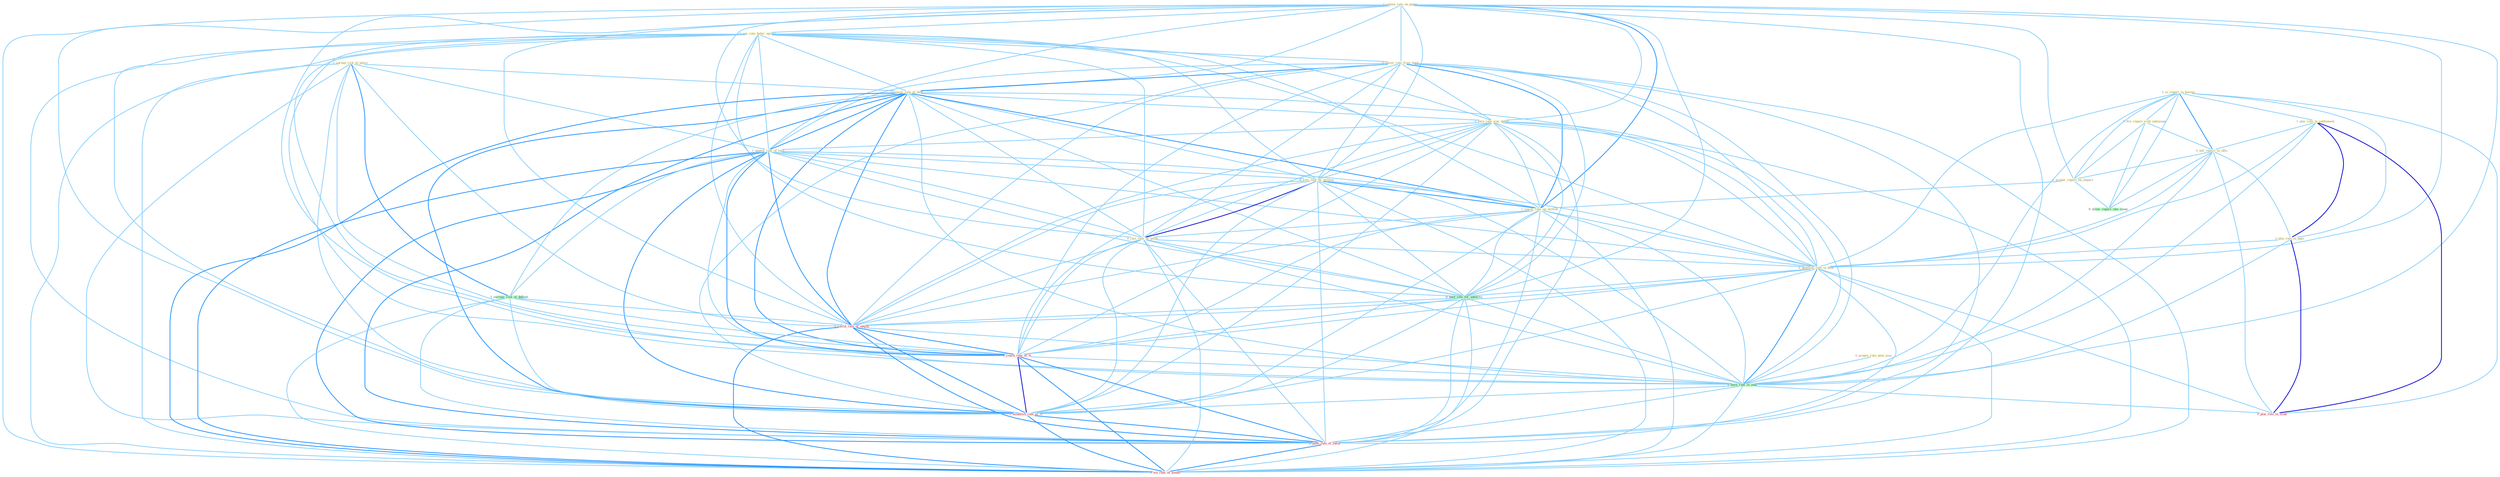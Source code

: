 Graph G{ 
    node
    [shape=polygon,style=filled,width=.5,height=.06,color="#BDFCC9",fixedsize=true,fontsize=4,
    fontcolor="#2f4f4f"];
    {node
    [color="#ffffe0", fontcolor="#8b7d6b"] "1_is_report_in_bureau " "1_spread_risk_of_polici " "0_file_report_with_entitynam " "1_retain_rate_on_paper " "0_eas_rate_befor_spring " "0_lower_rate_from_hold " "1_lower_rate_of_debt " "0_turn_rate_sinc_debut " "0_propos_rule_next_year " "1_plai_role_in_settlement " "0_tell_report_in_offic " "1_prepar_report_on_impact " "1_expect_rate_of_loan " "0_rais_rate_by_million " "1_lower_rate_on_million " "0_rais_rate_by_point " "1_plai_role_in_oper " "0_question_rate_in_hear "}
{node [color="#fff0f5", fontcolor="#b22222"] "1_calcul_rate_of_option " "1_reach_rate_of_% " "1_establish_rate_of_% " "0_plai_role_in_slide " "1_push_rate_of_inflat " "1_wa_rate_of_month "}
edge [color="#B0E2FF"];

	"1_is_report_in_bureau " -- "0_file_report_with_entitynam " [w="1", color="#87cefa" ];
	"1_is_report_in_bureau " -- "1_plai_role_in_settlement " [w="1", color="#87cefa" ];
	"1_is_report_in_bureau " -- "0_tell_report_in_offic " [w="2", color="#1e90ff" , len=0.8];
	"1_is_report_in_bureau " -- "1_prepar_report_on_impact " [w="1", color="#87cefa" ];
	"1_is_report_in_bureau " -- "1_plai_role_in_oper " [w="1", color="#87cefa" ];
	"1_is_report_in_bureau " -- "0_question_rate_in_hear " [w="1", color="#87cefa" ];
	"1_is_report_in_bureau " -- "0_allow_report_into_room " [w="1", color="#87cefa" ];
	"1_is_report_in_bureau " -- "0_have_rate_in_year " [w="1", color="#87cefa" ];
	"1_is_report_in_bureau " -- "0_plai_role_in_slide " [w="1", color="#87cefa" ];
	"1_spread_risk_of_polici " -- "1_lower_rate_of_debt " [w="1", color="#87cefa" ];
	"1_spread_risk_of_polici " -- "1_expect_rate_of_loan " [w="1", color="#87cefa" ];
	"1_spread_risk_of_polici " -- "1_increas_risk_of_default " [w="2", color="#1e90ff" , len=0.8];
	"1_spread_risk_of_polici " -- "1_calcul_rate_of_option " [w="1", color="#87cefa" ];
	"1_spread_risk_of_polici " -- "1_reach_rate_of_% " [w="1", color="#87cefa" ];
	"1_spread_risk_of_polici " -- "1_establish_rate_of_% " [w="1", color="#87cefa" ];
	"1_spread_risk_of_polici " -- "1_push_rate_of_inflat " [w="1", color="#87cefa" ];
	"1_spread_risk_of_polici " -- "1_wa_rate_of_month " [w="1", color="#87cefa" ];
	"0_file_report_with_entitynam " -- "0_tell_report_in_offic " [w="1", color="#87cefa" ];
	"0_file_report_with_entitynam " -- "1_prepar_report_on_impact " [w="1", color="#87cefa" ];
	"0_file_report_with_entitynam " -- "0_allow_report_into_room " [w="1", color="#87cefa" ];
	"1_retain_rate_on_paper " -- "0_eas_rate_befor_spring " [w="1", color="#87cefa" ];
	"1_retain_rate_on_paper " -- "0_lower_rate_from_hold " [w="1", color="#87cefa" ];
	"1_retain_rate_on_paper " -- "1_lower_rate_of_debt " [w="1", color="#87cefa" ];
	"1_retain_rate_on_paper " -- "0_turn_rate_sinc_debut " [w="1", color="#87cefa" ];
	"1_retain_rate_on_paper " -- "1_prepar_report_on_impact " [w="1", color="#87cefa" ];
	"1_retain_rate_on_paper " -- "1_expect_rate_of_loan " [w="1", color="#87cefa" ];
	"1_retain_rate_on_paper " -- "0_rais_rate_by_million " [w="1", color="#87cefa" ];
	"1_retain_rate_on_paper " -- "1_lower_rate_on_million " [w="2", color="#1e90ff" , len=0.8];
	"1_retain_rate_on_paper " -- "0_rais_rate_by_point " [w="1", color="#87cefa" ];
	"1_retain_rate_on_paper " -- "0_question_rate_in_hear " [w="1", color="#87cefa" ];
	"1_retain_rate_on_paper " -- "0_hold_rate_for_advertis " [w="1", color="#87cefa" ];
	"1_retain_rate_on_paper " -- "1_calcul_rate_of_option " [w="1", color="#87cefa" ];
	"1_retain_rate_on_paper " -- "1_reach_rate_of_% " [w="1", color="#87cefa" ];
	"1_retain_rate_on_paper " -- "0_have_rate_in_year " [w="1", color="#87cefa" ];
	"1_retain_rate_on_paper " -- "1_establish_rate_of_% " [w="1", color="#87cefa" ];
	"1_retain_rate_on_paper " -- "1_push_rate_of_inflat " [w="1", color="#87cefa" ];
	"1_retain_rate_on_paper " -- "1_wa_rate_of_month " [w="1", color="#87cefa" ];
	"0_eas_rate_befor_spring " -- "0_lower_rate_from_hold " [w="1", color="#87cefa" ];
	"0_eas_rate_befor_spring " -- "1_lower_rate_of_debt " [w="1", color="#87cefa" ];
	"0_eas_rate_befor_spring " -- "0_turn_rate_sinc_debut " [w="1", color="#87cefa" ];
	"0_eas_rate_befor_spring " -- "1_expect_rate_of_loan " [w="1", color="#87cefa" ];
	"0_eas_rate_befor_spring " -- "0_rais_rate_by_million " [w="1", color="#87cefa" ];
	"0_eas_rate_befor_spring " -- "1_lower_rate_on_million " [w="1", color="#87cefa" ];
	"0_eas_rate_befor_spring " -- "0_rais_rate_by_point " [w="1", color="#87cefa" ];
	"0_eas_rate_befor_spring " -- "0_question_rate_in_hear " [w="1", color="#87cefa" ];
	"0_eas_rate_befor_spring " -- "0_hold_rate_for_advertis " [w="1", color="#87cefa" ];
	"0_eas_rate_befor_spring " -- "1_calcul_rate_of_option " [w="1", color="#87cefa" ];
	"0_eas_rate_befor_spring " -- "1_reach_rate_of_% " [w="1", color="#87cefa" ];
	"0_eas_rate_befor_spring " -- "0_have_rate_in_year " [w="1", color="#87cefa" ];
	"0_eas_rate_befor_spring " -- "1_establish_rate_of_% " [w="1", color="#87cefa" ];
	"0_eas_rate_befor_spring " -- "1_push_rate_of_inflat " [w="1", color="#87cefa" ];
	"0_eas_rate_befor_spring " -- "1_wa_rate_of_month " [w="1", color="#87cefa" ];
	"0_lower_rate_from_hold " -- "1_lower_rate_of_debt " [w="2", color="#1e90ff" , len=0.8];
	"0_lower_rate_from_hold " -- "0_turn_rate_sinc_debut " [w="1", color="#87cefa" ];
	"0_lower_rate_from_hold " -- "1_expect_rate_of_loan " [w="1", color="#87cefa" ];
	"0_lower_rate_from_hold " -- "0_rais_rate_by_million " [w="1", color="#87cefa" ];
	"0_lower_rate_from_hold " -- "1_lower_rate_on_million " [w="2", color="#1e90ff" , len=0.8];
	"0_lower_rate_from_hold " -- "0_rais_rate_by_point " [w="1", color="#87cefa" ];
	"0_lower_rate_from_hold " -- "0_question_rate_in_hear " [w="1", color="#87cefa" ];
	"0_lower_rate_from_hold " -- "0_hold_rate_for_advertis " [w="1", color="#87cefa" ];
	"0_lower_rate_from_hold " -- "1_calcul_rate_of_option " [w="1", color="#87cefa" ];
	"0_lower_rate_from_hold " -- "1_reach_rate_of_% " [w="1", color="#87cefa" ];
	"0_lower_rate_from_hold " -- "0_have_rate_in_year " [w="1", color="#87cefa" ];
	"0_lower_rate_from_hold " -- "1_establish_rate_of_% " [w="1", color="#87cefa" ];
	"0_lower_rate_from_hold " -- "1_push_rate_of_inflat " [w="1", color="#87cefa" ];
	"0_lower_rate_from_hold " -- "1_wa_rate_of_month " [w="1", color="#87cefa" ];
	"1_lower_rate_of_debt " -- "0_turn_rate_sinc_debut " [w="1", color="#87cefa" ];
	"1_lower_rate_of_debt " -- "1_expect_rate_of_loan " [w="2", color="#1e90ff" , len=0.8];
	"1_lower_rate_of_debt " -- "0_rais_rate_by_million " [w="1", color="#87cefa" ];
	"1_lower_rate_of_debt " -- "1_lower_rate_on_million " [w="2", color="#1e90ff" , len=0.8];
	"1_lower_rate_of_debt " -- "0_rais_rate_by_point " [w="1", color="#87cefa" ];
	"1_lower_rate_of_debt " -- "0_question_rate_in_hear " [w="1", color="#87cefa" ];
	"1_lower_rate_of_debt " -- "1_increas_risk_of_default " [w="1", color="#87cefa" ];
	"1_lower_rate_of_debt " -- "0_hold_rate_for_advertis " [w="1", color="#87cefa" ];
	"1_lower_rate_of_debt " -- "1_calcul_rate_of_option " [w="2", color="#1e90ff" , len=0.8];
	"1_lower_rate_of_debt " -- "1_reach_rate_of_% " [w="2", color="#1e90ff" , len=0.8];
	"1_lower_rate_of_debt " -- "0_have_rate_in_year " [w="1", color="#87cefa" ];
	"1_lower_rate_of_debt " -- "1_establish_rate_of_% " [w="2", color="#1e90ff" , len=0.8];
	"1_lower_rate_of_debt " -- "1_push_rate_of_inflat " [w="2", color="#1e90ff" , len=0.8];
	"1_lower_rate_of_debt " -- "1_wa_rate_of_month " [w="2", color="#1e90ff" , len=0.8];
	"0_turn_rate_sinc_debut " -- "1_expect_rate_of_loan " [w="1", color="#87cefa" ];
	"0_turn_rate_sinc_debut " -- "0_rais_rate_by_million " [w="1", color="#87cefa" ];
	"0_turn_rate_sinc_debut " -- "1_lower_rate_on_million " [w="1", color="#87cefa" ];
	"0_turn_rate_sinc_debut " -- "0_rais_rate_by_point " [w="1", color="#87cefa" ];
	"0_turn_rate_sinc_debut " -- "0_question_rate_in_hear " [w="1", color="#87cefa" ];
	"0_turn_rate_sinc_debut " -- "0_hold_rate_for_advertis " [w="1", color="#87cefa" ];
	"0_turn_rate_sinc_debut " -- "1_calcul_rate_of_option " [w="1", color="#87cefa" ];
	"0_turn_rate_sinc_debut " -- "1_reach_rate_of_% " [w="1", color="#87cefa" ];
	"0_turn_rate_sinc_debut " -- "0_have_rate_in_year " [w="1", color="#87cefa" ];
	"0_turn_rate_sinc_debut " -- "1_establish_rate_of_% " [w="1", color="#87cefa" ];
	"0_turn_rate_sinc_debut " -- "1_push_rate_of_inflat " [w="1", color="#87cefa" ];
	"0_turn_rate_sinc_debut " -- "1_wa_rate_of_month " [w="1", color="#87cefa" ];
	"0_propos_rule_next_year " -- "0_have_rate_in_year " [w="1", color="#87cefa" ];
	"1_plai_role_in_settlement " -- "0_tell_report_in_offic " [w="1", color="#87cefa" ];
	"1_plai_role_in_settlement " -- "1_plai_role_in_oper " [w="3", color="#0000cd" , len=0.6];
	"1_plai_role_in_settlement " -- "0_question_rate_in_hear " [w="1", color="#87cefa" ];
	"1_plai_role_in_settlement " -- "0_have_rate_in_year " [w="1", color="#87cefa" ];
	"1_plai_role_in_settlement " -- "0_plai_role_in_slide " [w="3", color="#0000cd" , len=0.6];
	"0_tell_report_in_offic " -- "1_prepar_report_on_impact " [w="1", color="#87cefa" ];
	"0_tell_report_in_offic " -- "1_plai_role_in_oper " [w="1", color="#87cefa" ];
	"0_tell_report_in_offic " -- "0_question_rate_in_hear " [w="1", color="#87cefa" ];
	"0_tell_report_in_offic " -- "0_allow_report_into_room " [w="1", color="#87cefa" ];
	"0_tell_report_in_offic " -- "0_have_rate_in_year " [w="1", color="#87cefa" ];
	"0_tell_report_in_offic " -- "0_plai_role_in_slide " [w="1", color="#87cefa" ];
	"1_prepar_report_on_impact " -- "1_lower_rate_on_million " [w="1", color="#87cefa" ];
	"1_prepar_report_on_impact " -- "0_allow_report_into_room " [w="1", color="#87cefa" ];
	"1_expect_rate_of_loan " -- "0_rais_rate_by_million " [w="1", color="#87cefa" ];
	"1_expect_rate_of_loan " -- "1_lower_rate_on_million " [w="1", color="#87cefa" ];
	"1_expect_rate_of_loan " -- "0_rais_rate_by_point " [w="1", color="#87cefa" ];
	"1_expect_rate_of_loan " -- "0_question_rate_in_hear " [w="1", color="#87cefa" ];
	"1_expect_rate_of_loan " -- "1_increas_risk_of_default " [w="1", color="#87cefa" ];
	"1_expect_rate_of_loan " -- "0_hold_rate_for_advertis " [w="1", color="#87cefa" ];
	"1_expect_rate_of_loan " -- "1_calcul_rate_of_option " [w="2", color="#1e90ff" , len=0.8];
	"1_expect_rate_of_loan " -- "1_reach_rate_of_% " [w="2", color="#1e90ff" , len=0.8];
	"1_expect_rate_of_loan " -- "0_have_rate_in_year " [w="1", color="#87cefa" ];
	"1_expect_rate_of_loan " -- "1_establish_rate_of_% " [w="2", color="#1e90ff" , len=0.8];
	"1_expect_rate_of_loan " -- "1_push_rate_of_inflat " [w="2", color="#1e90ff" , len=0.8];
	"1_expect_rate_of_loan " -- "1_wa_rate_of_month " [w="2", color="#1e90ff" , len=0.8];
	"0_rais_rate_by_million " -- "1_lower_rate_on_million " [w="2", color="#1e90ff" , len=0.8];
	"0_rais_rate_by_million " -- "0_rais_rate_by_point " [w="3", color="#0000cd" , len=0.6];
	"0_rais_rate_by_million " -- "0_question_rate_in_hear " [w="1", color="#87cefa" ];
	"0_rais_rate_by_million " -- "0_hold_rate_for_advertis " [w="1", color="#87cefa" ];
	"0_rais_rate_by_million " -- "1_calcul_rate_of_option " [w="1", color="#87cefa" ];
	"0_rais_rate_by_million " -- "1_reach_rate_of_% " [w="1", color="#87cefa" ];
	"0_rais_rate_by_million " -- "0_have_rate_in_year " [w="1", color="#87cefa" ];
	"0_rais_rate_by_million " -- "1_establish_rate_of_% " [w="1", color="#87cefa" ];
	"0_rais_rate_by_million " -- "1_push_rate_of_inflat " [w="1", color="#87cefa" ];
	"0_rais_rate_by_million " -- "1_wa_rate_of_month " [w="1", color="#87cefa" ];
	"1_lower_rate_on_million " -- "0_rais_rate_by_point " [w="1", color="#87cefa" ];
	"1_lower_rate_on_million " -- "0_question_rate_in_hear " [w="1", color="#87cefa" ];
	"1_lower_rate_on_million " -- "0_hold_rate_for_advertis " [w="1", color="#87cefa" ];
	"1_lower_rate_on_million " -- "1_calcul_rate_of_option " [w="1", color="#87cefa" ];
	"1_lower_rate_on_million " -- "1_reach_rate_of_% " [w="1", color="#87cefa" ];
	"1_lower_rate_on_million " -- "0_have_rate_in_year " [w="1", color="#87cefa" ];
	"1_lower_rate_on_million " -- "1_establish_rate_of_% " [w="1", color="#87cefa" ];
	"1_lower_rate_on_million " -- "1_push_rate_of_inflat " [w="1", color="#87cefa" ];
	"1_lower_rate_on_million " -- "1_wa_rate_of_month " [w="1", color="#87cefa" ];
	"0_rais_rate_by_point " -- "0_question_rate_in_hear " [w="1", color="#87cefa" ];
	"0_rais_rate_by_point " -- "0_hold_rate_for_advertis " [w="1", color="#87cefa" ];
	"0_rais_rate_by_point " -- "1_calcul_rate_of_option " [w="1", color="#87cefa" ];
	"0_rais_rate_by_point " -- "1_reach_rate_of_% " [w="1", color="#87cefa" ];
	"0_rais_rate_by_point " -- "0_have_rate_in_year " [w="1", color="#87cefa" ];
	"0_rais_rate_by_point " -- "1_establish_rate_of_% " [w="1", color="#87cefa" ];
	"0_rais_rate_by_point " -- "1_push_rate_of_inflat " [w="1", color="#87cefa" ];
	"0_rais_rate_by_point " -- "1_wa_rate_of_month " [w="1", color="#87cefa" ];
	"1_plai_role_in_oper " -- "0_question_rate_in_hear " [w="1", color="#87cefa" ];
	"1_plai_role_in_oper " -- "0_have_rate_in_year " [w="1", color="#87cefa" ];
	"1_plai_role_in_oper " -- "0_plai_role_in_slide " [w="3", color="#0000cd" , len=0.6];
	"0_question_rate_in_hear " -- "0_hold_rate_for_advertis " [w="1", color="#87cefa" ];
	"0_question_rate_in_hear " -- "1_calcul_rate_of_option " [w="1", color="#87cefa" ];
	"0_question_rate_in_hear " -- "1_reach_rate_of_% " [w="1", color="#87cefa" ];
	"0_question_rate_in_hear " -- "0_have_rate_in_year " [w="2", color="#1e90ff" , len=0.8];
	"0_question_rate_in_hear " -- "1_establish_rate_of_% " [w="1", color="#87cefa" ];
	"0_question_rate_in_hear " -- "0_plai_role_in_slide " [w="1", color="#87cefa" ];
	"0_question_rate_in_hear " -- "1_push_rate_of_inflat " [w="1", color="#87cefa" ];
	"0_question_rate_in_hear " -- "1_wa_rate_of_month " [w="1", color="#87cefa" ];
	"1_increas_risk_of_default " -- "1_calcul_rate_of_option " [w="1", color="#87cefa" ];
	"1_increas_risk_of_default " -- "1_reach_rate_of_% " [w="1", color="#87cefa" ];
	"1_increas_risk_of_default " -- "1_establish_rate_of_% " [w="1", color="#87cefa" ];
	"1_increas_risk_of_default " -- "1_push_rate_of_inflat " [w="1", color="#87cefa" ];
	"1_increas_risk_of_default " -- "1_wa_rate_of_month " [w="1", color="#87cefa" ];
	"0_hold_rate_for_advertis " -- "1_calcul_rate_of_option " [w="1", color="#87cefa" ];
	"0_hold_rate_for_advertis " -- "1_reach_rate_of_% " [w="1", color="#87cefa" ];
	"0_hold_rate_for_advertis " -- "0_have_rate_in_year " [w="1", color="#87cefa" ];
	"0_hold_rate_for_advertis " -- "1_establish_rate_of_% " [w="1", color="#87cefa" ];
	"0_hold_rate_for_advertis " -- "1_push_rate_of_inflat " [w="1", color="#87cefa" ];
	"0_hold_rate_for_advertis " -- "1_wa_rate_of_month " [w="1", color="#87cefa" ];
	"1_calcul_rate_of_option " -- "1_reach_rate_of_% " [w="2", color="#1e90ff" , len=0.8];
	"1_calcul_rate_of_option " -- "0_have_rate_in_year " [w="1", color="#87cefa" ];
	"1_calcul_rate_of_option " -- "1_establish_rate_of_% " [w="2", color="#1e90ff" , len=0.8];
	"1_calcul_rate_of_option " -- "1_push_rate_of_inflat " [w="2", color="#1e90ff" , len=0.8];
	"1_calcul_rate_of_option " -- "1_wa_rate_of_month " [w="2", color="#1e90ff" , len=0.8];
	"1_reach_rate_of_% " -- "0_have_rate_in_year " [w="1", color="#87cefa" ];
	"1_reach_rate_of_% " -- "1_establish_rate_of_% " [w="3", color="#0000cd" , len=0.6];
	"1_reach_rate_of_% " -- "1_push_rate_of_inflat " [w="2", color="#1e90ff" , len=0.8];
	"1_reach_rate_of_% " -- "1_wa_rate_of_month " [w="2", color="#1e90ff" , len=0.8];
	"0_have_rate_in_year " -- "1_establish_rate_of_% " [w="1", color="#87cefa" ];
	"0_have_rate_in_year " -- "0_plai_role_in_slide " [w="1", color="#87cefa" ];
	"0_have_rate_in_year " -- "1_push_rate_of_inflat " [w="1", color="#87cefa" ];
	"0_have_rate_in_year " -- "1_wa_rate_of_month " [w="1", color="#87cefa" ];
	"1_establish_rate_of_% " -- "1_push_rate_of_inflat " [w="2", color="#1e90ff" , len=0.8];
	"1_establish_rate_of_% " -- "1_wa_rate_of_month " [w="2", color="#1e90ff" , len=0.8];
	"1_push_rate_of_inflat " -- "1_wa_rate_of_month " [w="2", color="#1e90ff" , len=0.8];
}
